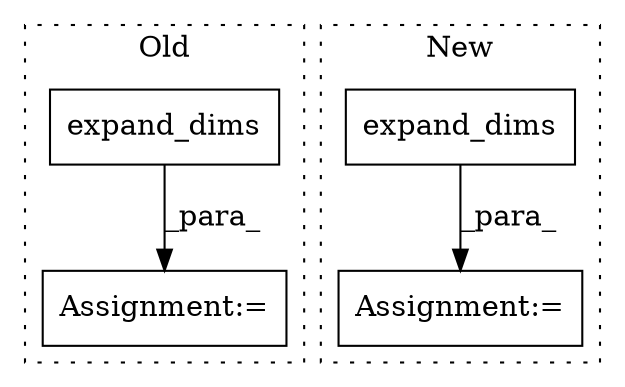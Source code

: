 digraph G {
subgraph cluster0 {
1 [label="expand_dims" a="32" s="1654,1674" l="12,1" shape="box"];
4 [label="Assignment:=" a="7" s="1640" l="1" shape="box"];
label = "Old";
style="dotted";
}
subgraph cluster1 {
2 [label="expand_dims" a="32" s="2230,2259" l="12,1" shape="box"];
3 [label="Assignment:=" a="7" s="2340" l="1" shape="box"];
label = "New";
style="dotted";
}
1 -> 4 [label="_para_"];
2 -> 3 [label="_para_"];
}